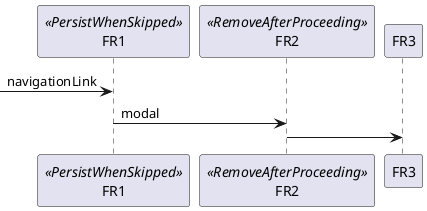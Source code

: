 @startuml
' participant Bob << (C,#ADD1B2) >>
' participant Alice << (C,#ADD1B2) >>

' Bob->Alice: First message



participant FR1 << PersistWhenSkipped >>
participant FR2 << RemoveAfterProceeding >>
participant FR3

[-> FR1 : navigationLink
FR1 -> FR2 : modal
FR2 -> FR3
@enduml